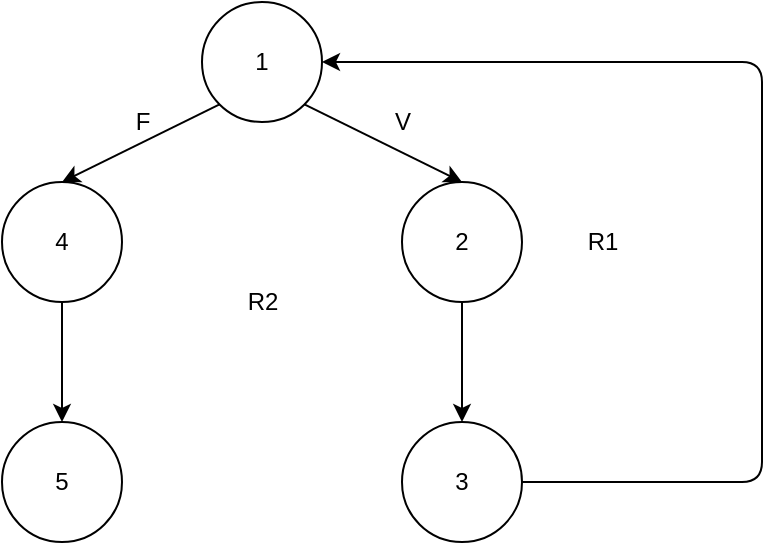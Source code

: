 <mxfile version="14.8.3" type="github">
  <diagram id="f5LSf3xB3uiUx7hAMxcJ" name="Page-1">
    <mxGraphModel dx="1704" dy="591" grid="1" gridSize="10" guides="1" tooltips="1" connect="1" arrows="1" fold="1" page="1" pageScale="1" pageWidth="850" pageHeight="1100" math="0" shadow="0">
      <root>
        <mxCell id="0" />
        <mxCell id="1" parent="0" />
        <mxCell id="oLDgJtItbh9SOQEaaoOS-1" value="1" style="ellipse;whiteSpace=wrap;html=1;aspect=fixed;" vertex="1" parent="1">
          <mxGeometry x="380" y="100" width="60" height="60" as="geometry" />
        </mxCell>
        <mxCell id="oLDgJtItbh9SOQEaaoOS-2" value="3" style="ellipse;whiteSpace=wrap;html=1;aspect=fixed;" vertex="1" parent="1">
          <mxGeometry x="480" y="310" width="60" height="60" as="geometry" />
        </mxCell>
        <mxCell id="oLDgJtItbh9SOQEaaoOS-3" value="2" style="ellipse;whiteSpace=wrap;html=1;aspect=fixed;" vertex="1" parent="1">
          <mxGeometry x="480" y="190" width="60" height="60" as="geometry" />
        </mxCell>
        <mxCell id="oLDgJtItbh9SOQEaaoOS-4" value="4" style="ellipse;whiteSpace=wrap;html=1;aspect=fixed;" vertex="1" parent="1">
          <mxGeometry x="280" y="190" width="60" height="60" as="geometry" />
        </mxCell>
        <mxCell id="oLDgJtItbh9SOQEaaoOS-5" value="5" style="ellipse;whiteSpace=wrap;html=1;aspect=fixed;" vertex="1" parent="1">
          <mxGeometry x="280" y="310" width="60" height="60" as="geometry" />
        </mxCell>
        <mxCell id="oLDgJtItbh9SOQEaaoOS-6" value="" style="endArrow=classic;html=1;exitX=0;exitY=1;exitDx=0;exitDy=0;entryX=0.5;entryY=0;entryDx=0;entryDy=0;" edge="1" parent="1" source="oLDgJtItbh9SOQEaaoOS-1" target="oLDgJtItbh9SOQEaaoOS-4">
          <mxGeometry width="50" height="50" relative="1" as="geometry">
            <mxPoint x="380" y="250" as="sourcePoint" />
            <mxPoint x="430" y="200" as="targetPoint" />
          </mxGeometry>
        </mxCell>
        <mxCell id="oLDgJtItbh9SOQEaaoOS-7" value="" style="endArrow=classic;html=1;exitX=1;exitY=1;exitDx=0;exitDy=0;entryX=0.5;entryY=0;entryDx=0;entryDy=0;" edge="1" parent="1" source="oLDgJtItbh9SOQEaaoOS-1" target="oLDgJtItbh9SOQEaaoOS-3">
          <mxGeometry width="50" height="50" relative="1" as="geometry">
            <mxPoint x="420" y="240" as="sourcePoint" />
            <mxPoint x="470" y="190" as="targetPoint" />
          </mxGeometry>
        </mxCell>
        <mxCell id="oLDgJtItbh9SOQEaaoOS-8" value="" style="endArrow=classic;html=1;exitX=0.5;exitY=1;exitDx=0;exitDy=0;entryX=0.5;entryY=0;entryDx=0;entryDy=0;" edge="1" parent="1" source="oLDgJtItbh9SOQEaaoOS-4" target="oLDgJtItbh9SOQEaaoOS-5">
          <mxGeometry width="50" height="50" relative="1" as="geometry">
            <mxPoint x="380" y="280" as="sourcePoint" />
            <mxPoint x="430" y="230" as="targetPoint" />
          </mxGeometry>
        </mxCell>
        <mxCell id="oLDgJtItbh9SOQEaaoOS-9" value="" style="endArrow=classic;html=1;exitX=0.5;exitY=1;exitDx=0;exitDy=0;entryX=0.5;entryY=0;entryDx=0;entryDy=0;" edge="1" parent="1" source="oLDgJtItbh9SOQEaaoOS-3" target="oLDgJtItbh9SOQEaaoOS-2">
          <mxGeometry width="50" height="50" relative="1" as="geometry">
            <mxPoint x="550" y="300" as="sourcePoint" />
            <mxPoint x="600" y="250" as="targetPoint" />
          </mxGeometry>
        </mxCell>
        <mxCell id="oLDgJtItbh9SOQEaaoOS-10" value="" style="endArrow=classic;html=1;exitX=1;exitY=0.5;exitDx=0;exitDy=0;entryX=1;entryY=0.5;entryDx=0;entryDy=0;" edge="1" parent="1" source="oLDgJtItbh9SOQEaaoOS-2" target="oLDgJtItbh9SOQEaaoOS-1">
          <mxGeometry width="50" height="50" relative="1" as="geometry">
            <mxPoint x="600" y="350" as="sourcePoint" />
            <mxPoint x="650" y="300" as="targetPoint" />
            <Array as="points">
              <mxPoint x="660" y="340" />
              <mxPoint x="660" y="130" />
            </Array>
          </mxGeometry>
        </mxCell>
        <mxCell id="oLDgJtItbh9SOQEaaoOS-11" value="R1" style="text;html=1;align=center;verticalAlign=middle;resizable=0;points=[];autosize=1;strokeColor=none;" vertex="1" parent="1">
          <mxGeometry x="565" y="210" width="30" height="20" as="geometry" />
        </mxCell>
        <mxCell id="oLDgJtItbh9SOQEaaoOS-12" value="R2" style="text;html=1;align=center;verticalAlign=middle;resizable=0;points=[];autosize=1;strokeColor=none;" vertex="1" parent="1">
          <mxGeometry x="395" y="240" width="30" height="20" as="geometry" />
        </mxCell>
        <mxCell id="oLDgJtItbh9SOQEaaoOS-13" value="F" style="text;html=1;align=center;verticalAlign=middle;resizable=0;points=[];autosize=1;strokeColor=none;" vertex="1" parent="1">
          <mxGeometry x="340" y="150" width="20" height="20" as="geometry" />
        </mxCell>
        <mxCell id="oLDgJtItbh9SOQEaaoOS-14" value="V" style="text;html=1;align=center;verticalAlign=middle;resizable=0;points=[];autosize=1;strokeColor=none;" vertex="1" parent="1">
          <mxGeometry x="470" y="150" width="20" height="20" as="geometry" />
        </mxCell>
      </root>
    </mxGraphModel>
  </diagram>
</mxfile>
